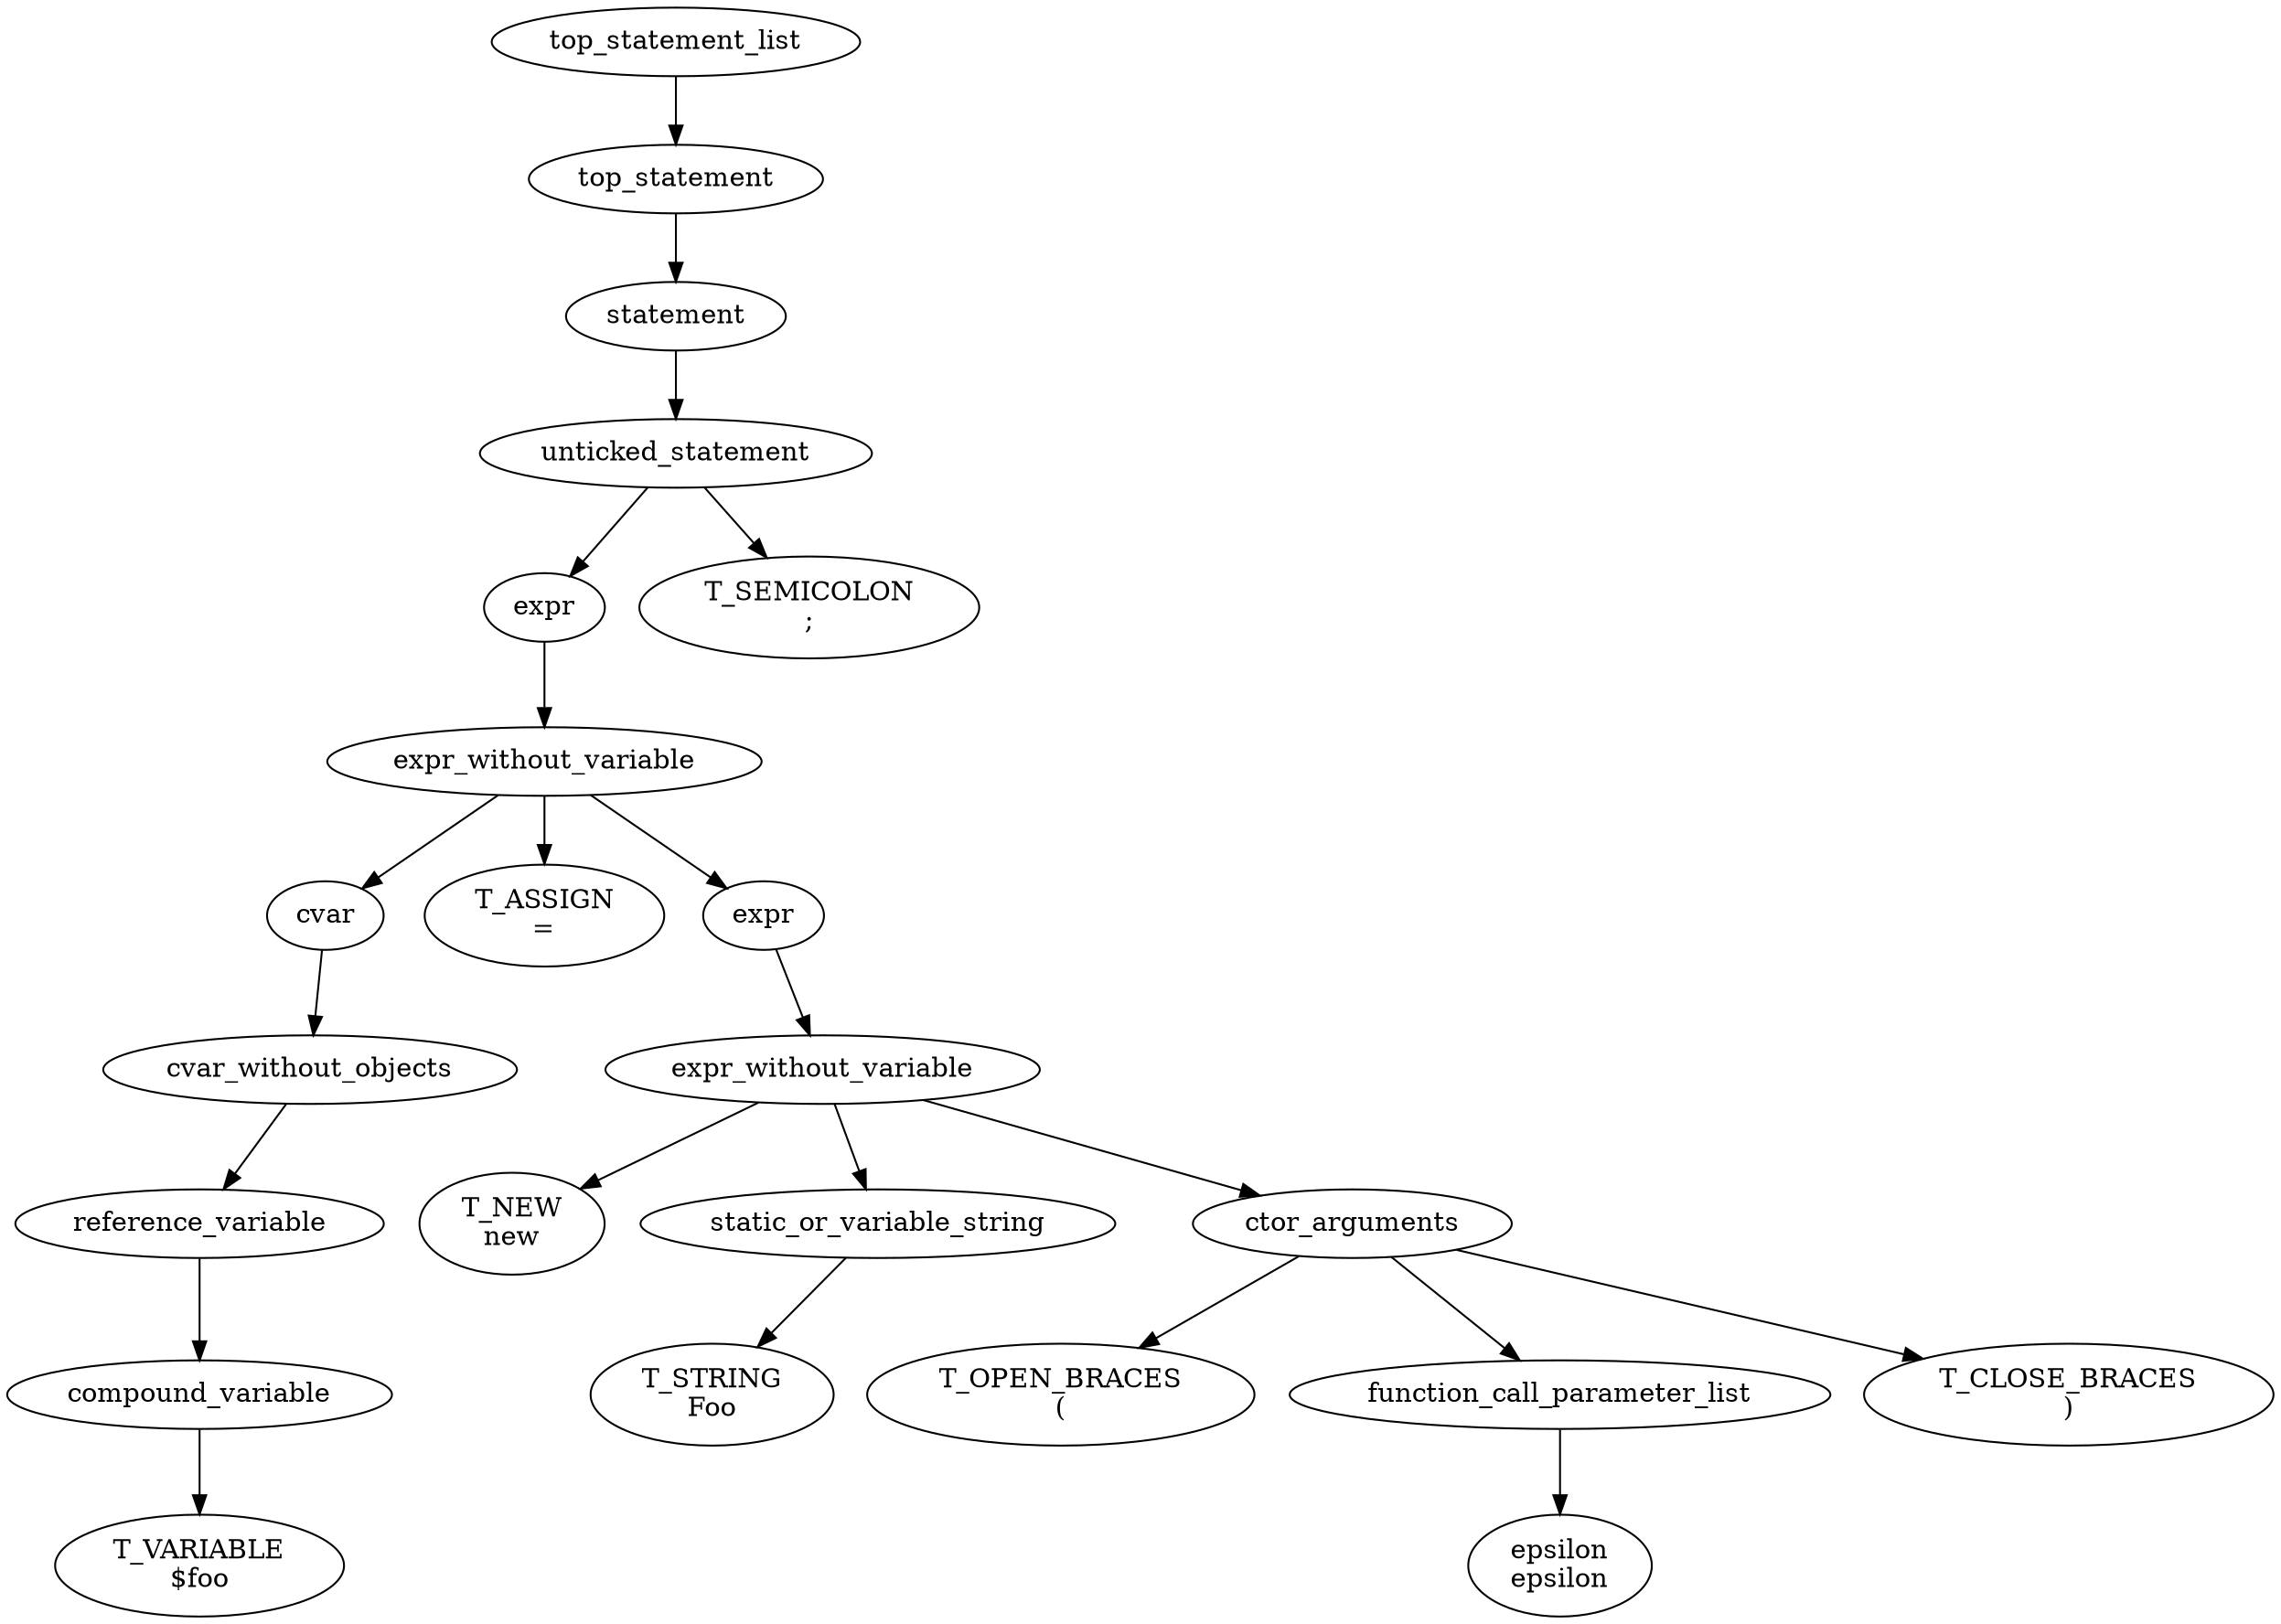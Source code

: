 digraph parse_tree {
  n25 [label="top_statement_list"];
  n24 [label="top_statement"];
  n25 -> n24;
  n23 [label="statement"];
  n24 -> n23;
  n22 [label="unticked_statement"];
  n23 -> n22;
  n20 [label="expr"];
  n22 -> n20;
  n19 [label="expr_without_variable"];
  n20 -> n19;
  n7 [label="cvar"];
  n19 -> n7;
  n6 [label="cvar_without_objects"];
  n7 -> n6;
  n5 [label="reference_variable"];
  n6 -> n5;
  n4 [label="compound_variable"];
  n5 -> n4;
  n0 [label="T_VARIABLE\n$foo"];
  n4 -> n0;
  n3 [label="T_ASSIGN\n="];
  n19 -> n3;
  n18 [label="expr"];
  n19 -> n18;
  n17 [label="expr_without_variable"];
  n18 -> n17;
  n8 [label="T_NEW\nnew"];
  n17 -> n8;
  n11 [label="static_or_variable_string"];
  n17 -> n11;
  n9 [label="T_STRING\nFoo"];
  n11 -> n9;
  n16 [label="ctor_arguments"];
  n17 -> n16;
  n10 [label="T_OPEN_BRACES\n("];
  n16 -> n10;
  n13 [label="function_call_parameter_list"];
  n16 -> n13;
  n14 [label="epsilon\nepsilon"];
  n13 -> n14;
  n12 [label="T_CLOSE_BRACES\n)"];
  n16 -> n12;
  n15 [label="T_SEMICOLON\n;"];
  n22 -> n15;
}
